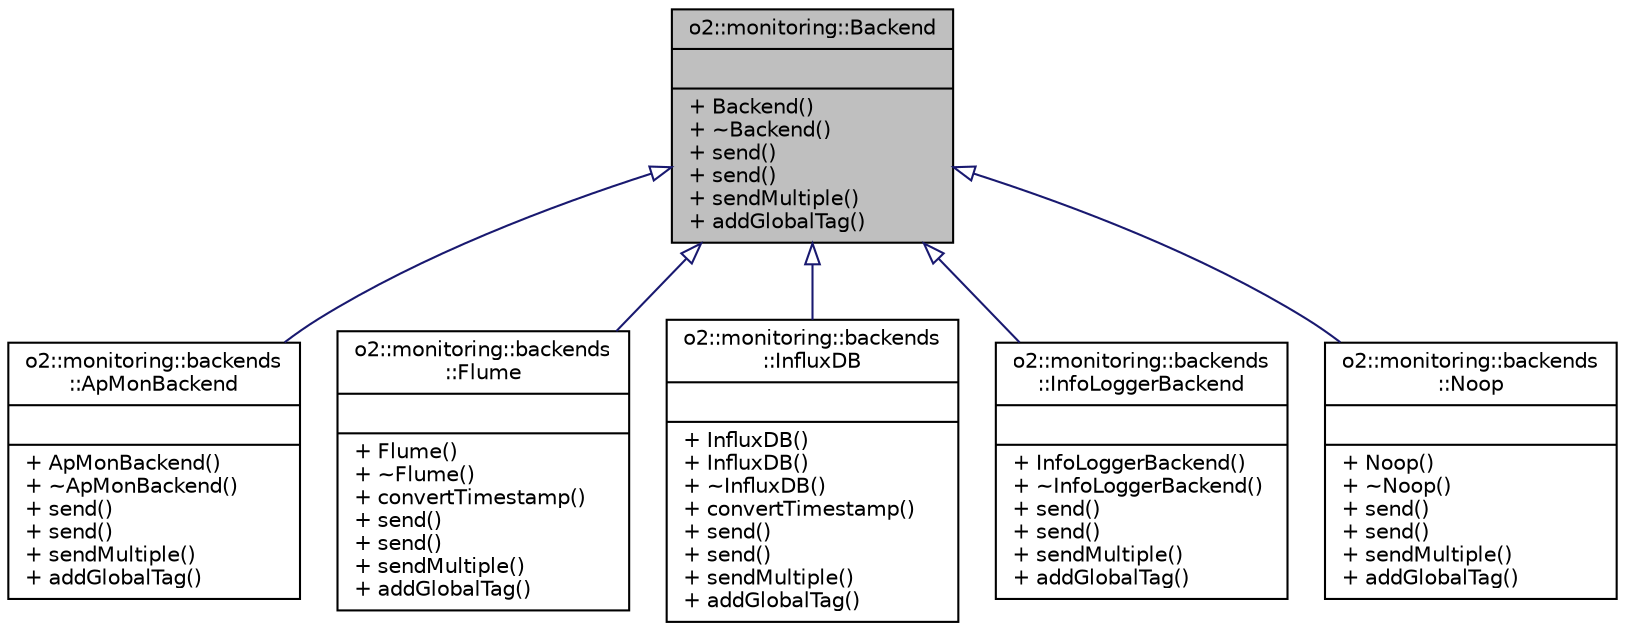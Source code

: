 digraph "o2::monitoring::Backend"
{
 // INTERACTIVE_SVG=YES
  bgcolor="transparent";
  edge [fontname="Helvetica",fontsize="10",labelfontname="Helvetica",labelfontsize="10"];
  node [fontname="Helvetica",fontsize="10",shape=record];
  Node1 [label="{o2::monitoring::Backend\n||+ Backend()\l+ ~Backend()\l+ send()\l+ send()\l+ sendMultiple()\l+ addGlobalTag()\l}",height=0.2,width=0.4,color="black", fillcolor="grey75", style="filled" fontcolor="black"];
  Node1 -> Node2 [dir="back",color="midnightblue",fontsize="10",style="solid",arrowtail="onormal",fontname="Helvetica"];
  Node2 [label="{o2::monitoring::backends\l::ApMonBackend\n||+ ApMonBackend()\l+ ~ApMonBackend()\l+ send()\l+ send()\l+ sendMultiple()\l+ addGlobalTag()\l}",height=0.2,width=0.4,color="black",URL="$d0/d1b/classo2_1_1monitoring_1_1backends_1_1ApMonBackend.html",tooltip="Backend that uses AppMon (MonALISA) "];
  Node1 -> Node3 [dir="back",color="midnightblue",fontsize="10",style="solid",arrowtail="onormal",fontname="Helvetica"];
  Node3 [label="{o2::monitoring::backends\l::Flume\n||+ Flume()\l+ ~Flume()\l+ convertTimestamp()\l+ send()\l+ send()\l+ sendMultiple()\l+ addGlobalTag()\l}",height=0.2,width=0.4,color="black",URL="$d9/df5/classo2_1_1monitoring_1_1backends_1_1Flume.html",tooltip="Backend that sends metrics to custum Apache Flume source. "];
  Node1 -> Node4 [dir="back",color="midnightblue",fontsize="10",style="solid",arrowtail="onormal",fontname="Helvetica"];
  Node4 [label="{o2::monitoring::backends\l::InfluxDB\n||+ InfluxDB()\l+ InfluxDB()\l+ ~InfluxDB()\l+ convertTimestamp()\l+ send()\l+ send()\l+ sendMultiple()\l+ addGlobalTag()\l}",height=0.2,width=0.4,color="black",URL="$dd/d09/classo2_1_1monitoring_1_1backends_1_1InfluxDB.html",tooltip="Backend that sends metrics to InfluxDB time-series databse. "];
  Node1 -> Node5 [dir="back",color="midnightblue",fontsize="10",style="solid",arrowtail="onormal",fontname="Helvetica"];
  Node5 [label="{o2::monitoring::backends\l::InfoLoggerBackend\n||+ InfoLoggerBackend()\l+ ~InfoLoggerBackend()\l+ send()\l+ send()\l+ sendMultiple()\l+ addGlobalTag()\l}",height=0.2,width=0.4,color="black",URL="$d7/db9/classo2_1_1monitoring_1_1backends_1_1InfoLoggerBackend.html",tooltip="Backend that injects metrics to InfoLogger. "];
  Node1 -> Node6 [dir="back",color="midnightblue",fontsize="10",style="solid",arrowtail="onormal",fontname="Helvetica"];
  Node6 [label="{o2::monitoring::backends\l::Noop\n||+ Noop()\l+ ~Noop()\l+ send()\l+ send()\l+ sendMultiple()\l+ addGlobalTag()\l}",height=0.2,width=0.4,color="black",URL="$d7/dae/classo2_1_1monitoring_1_1backends_1_1Noop.html",tooltip="No-op backend. "];
}
